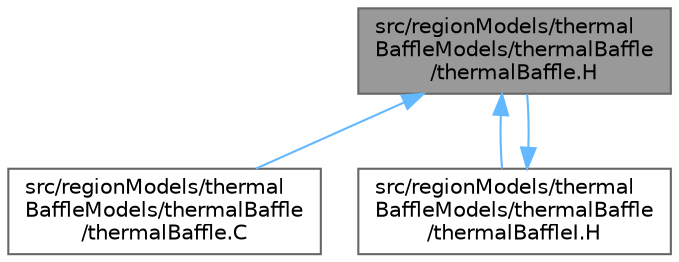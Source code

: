 digraph "src/regionModels/thermalBaffleModels/thermalBaffle/thermalBaffle.H"
{
 // LATEX_PDF_SIZE
  bgcolor="transparent";
  edge [fontname=Helvetica,fontsize=10,labelfontname=Helvetica,labelfontsize=10];
  node [fontname=Helvetica,fontsize=10,shape=box,height=0.2,width=0.4];
  Node1 [id="Node000001",label="src/regionModels/thermal\lBaffleModels/thermalBaffle\l/thermalBaffle.H",height=0.2,width=0.4,color="gray40", fillcolor="grey60", style="filled", fontcolor="black",tooltip=" "];
  Node1 -> Node2 [id="edge1_Node000001_Node000002",dir="back",color="steelblue1",style="solid",tooltip=" "];
  Node2 [id="Node000002",label="src/regionModels/thermal\lBaffleModels/thermalBaffle\l/thermalBaffle.C",height=0.2,width=0.4,color="grey40", fillcolor="white", style="filled",URL="$thermalBaffle_8C.html",tooltip=" "];
  Node1 -> Node3 [id="edge2_Node000001_Node000003",dir="back",color="steelblue1",style="solid",tooltip=" "];
  Node3 [id="Node000003",label="src/regionModels/thermal\lBaffleModels/thermalBaffle\l/thermalBaffleI.H",height=0.2,width=0.4,color="grey40", fillcolor="white", style="filled",URL="$thermalBaffleI_8H.html",tooltip=" "];
  Node3 -> Node1 [id="edge3_Node000003_Node000001",dir="back",color="steelblue1",style="solid",tooltip=" "];
}
